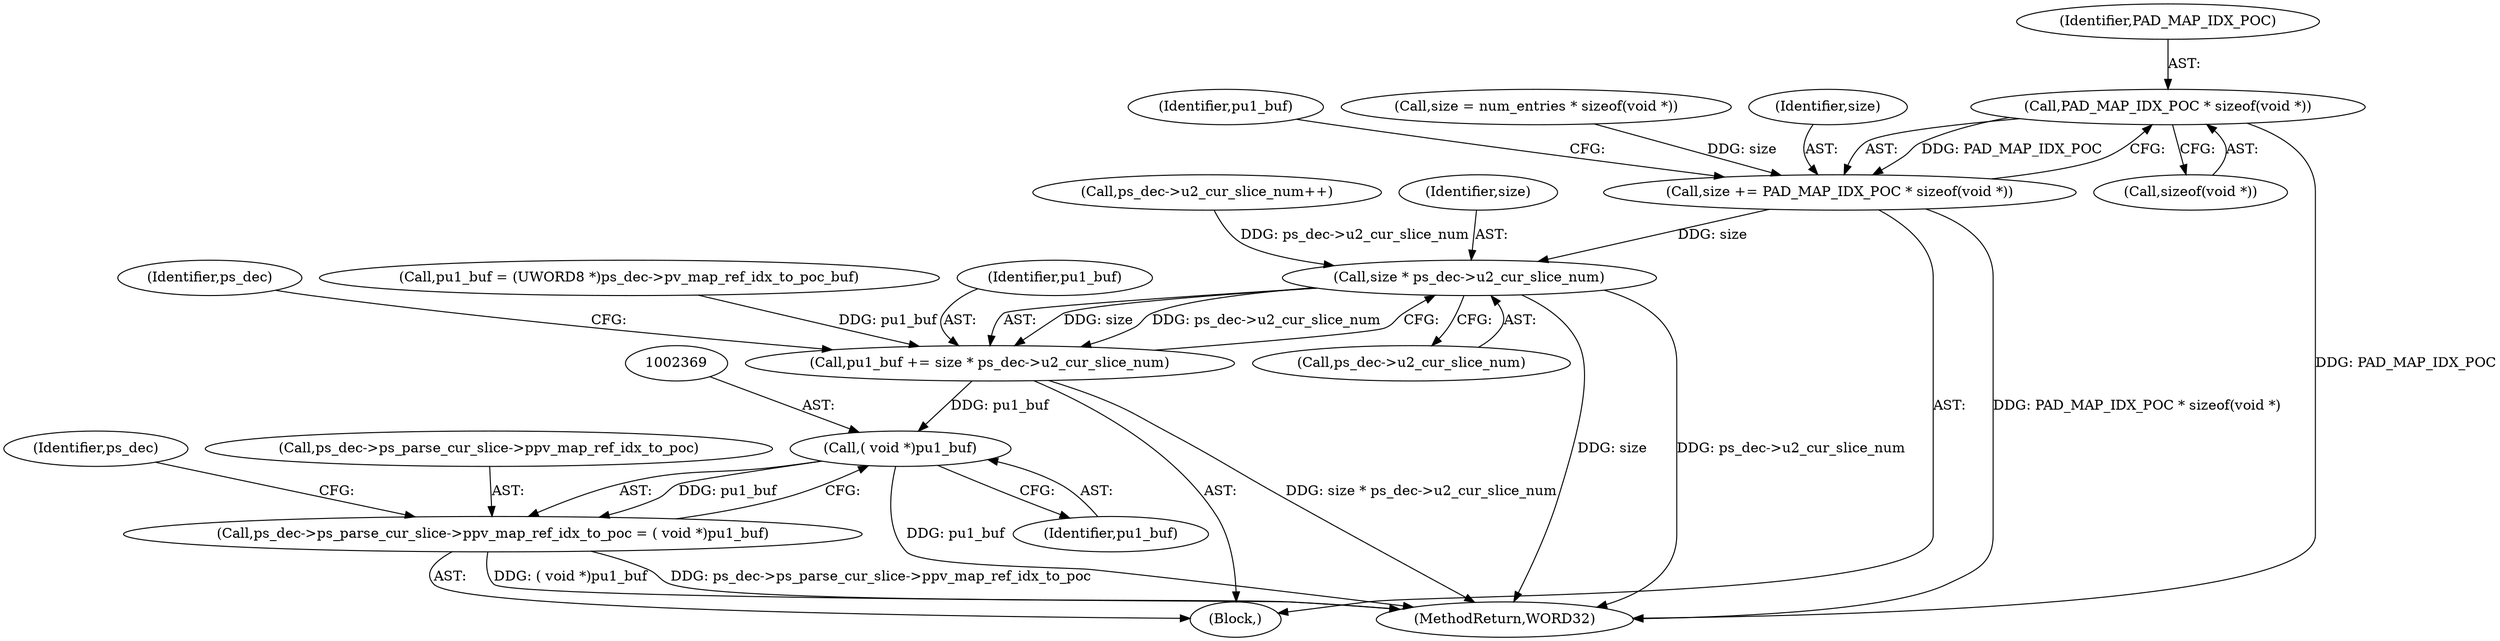 digraph "0_Android_a78887bcffbc2995cf9ed72e0697acf560875e9e_2@API" {
"1002344" [label="(Call,PAD_MAP_IDX_POC * sizeof(void *))"];
"1002342" [label="(Call,size += PAD_MAP_IDX_POC * sizeof(void *))"];
"1002357" [label="(Call,size * ps_dec->u2_cur_slice_num)"];
"1002355" [label="(Call,pu1_buf += size * ps_dec->u2_cur_slice_num)"];
"1002368" [label="(Call,( void *)pu1_buf)"];
"1002362" [label="(Call,ps_dec->ps_parse_cur_slice->ppv_map_ref_idx_to_poc = ( void *)pu1_buf)"];
"1002362" [label="(Call,ps_dec->ps_parse_cur_slice->ppv_map_ref_idx_to_poc = ( void *)pu1_buf)"];
"1002345" [label="(Identifier,PAD_MAP_IDX_POC)"];
"1002349" [label="(Identifier,pu1_buf)"];
"1002292" [label="(Block,)"];
"1002373" [label="(Identifier,ps_dec)"];
"1002368" [label="(Call,( void *)pu1_buf)"];
"1002336" [label="(Call,size = num_entries * sizeof(void *))"];
"1002365" [label="(Identifier,ps_dec)"];
"1002359" [label="(Call,ps_dec->u2_cur_slice_num)"];
"1002346" [label="(Call,sizeof(void *))"];
"1002355" [label="(Call,pu1_buf += size * ps_dec->u2_cur_slice_num)"];
"1001148" [label="(Call,ps_dec->u2_cur_slice_num++)"];
"1002571" [label="(MethodReturn,WORD32)"];
"1002348" [label="(Call,pu1_buf = (UWORD8 *)ps_dec->pv_map_ref_idx_to_poc_buf)"];
"1002357" [label="(Call,size * ps_dec->u2_cur_slice_num)"];
"1002343" [label="(Identifier,size)"];
"1002358" [label="(Identifier,size)"];
"1002370" [label="(Identifier,pu1_buf)"];
"1002363" [label="(Call,ps_dec->ps_parse_cur_slice->ppv_map_ref_idx_to_poc)"];
"1002342" [label="(Call,size += PAD_MAP_IDX_POC * sizeof(void *))"];
"1002344" [label="(Call,PAD_MAP_IDX_POC * sizeof(void *))"];
"1002356" [label="(Identifier,pu1_buf)"];
"1002344" -> "1002342"  [label="AST: "];
"1002344" -> "1002346"  [label="CFG: "];
"1002345" -> "1002344"  [label="AST: "];
"1002346" -> "1002344"  [label="AST: "];
"1002342" -> "1002344"  [label="CFG: "];
"1002344" -> "1002571"  [label="DDG: PAD_MAP_IDX_POC"];
"1002344" -> "1002342"  [label="DDG: PAD_MAP_IDX_POC"];
"1002342" -> "1002292"  [label="AST: "];
"1002343" -> "1002342"  [label="AST: "];
"1002349" -> "1002342"  [label="CFG: "];
"1002342" -> "1002571"  [label="DDG: PAD_MAP_IDX_POC * sizeof(void *)"];
"1002336" -> "1002342"  [label="DDG: size"];
"1002342" -> "1002357"  [label="DDG: size"];
"1002357" -> "1002355"  [label="AST: "];
"1002357" -> "1002359"  [label="CFG: "];
"1002358" -> "1002357"  [label="AST: "];
"1002359" -> "1002357"  [label="AST: "];
"1002355" -> "1002357"  [label="CFG: "];
"1002357" -> "1002571"  [label="DDG: size"];
"1002357" -> "1002571"  [label="DDG: ps_dec->u2_cur_slice_num"];
"1002357" -> "1002355"  [label="DDG: size"];
"1002357" -> "1002355"  [label="DDG: ps_dec->u2_cur_slice_num"];
"1001148" -> "1002357"  [label="DDG: ps_dec->u2_cur_slice_num"];
"1002355" -> "1002292"  [label="AST: "];
"1002356" -> "1002355"  [label="AST: "];
"1002365" -> "1002355"  [label="CFG: "];
"1002355" -> "1002571"  [label="DDG: size * ps_dec->u2_cur_slice_num"];
"1002348" -> "1002355"  [label="DDG: pu1_buf"];
"1002355" -> "1002368"  [label="DDG: pu1_buf"];
"1002368" -> "1002362"  [label="AST: "];
"1002368" -> "1002370"  [label="CFG: "];
"1002369" -> "1002368"  [label="AST: "];
"1002370" -> "1002368"  [label="AST: "];
"1002362" -> "1002368"  [label="CFG: "];
"1002368" -> "1002571"  [label="DDG: pu1_buf"];
"1002368" -> "1002362"  [label="DDG: pu1_buf"];
"1002362" -> "1002292"  [label="AST: "];
"1002363" -> "1002362"  [label="AST: "];
"1002373" -> "1002362"  [label="CFG: "];
"1002362" -> "1002571"  [label="DDG: ( void *)pu1_buf"];
"1002362" -> "1002571"  [label="DDG: ps_dec->ps_parse_cur_slice->ppv_map_ref_idx_to_poc"];
}
